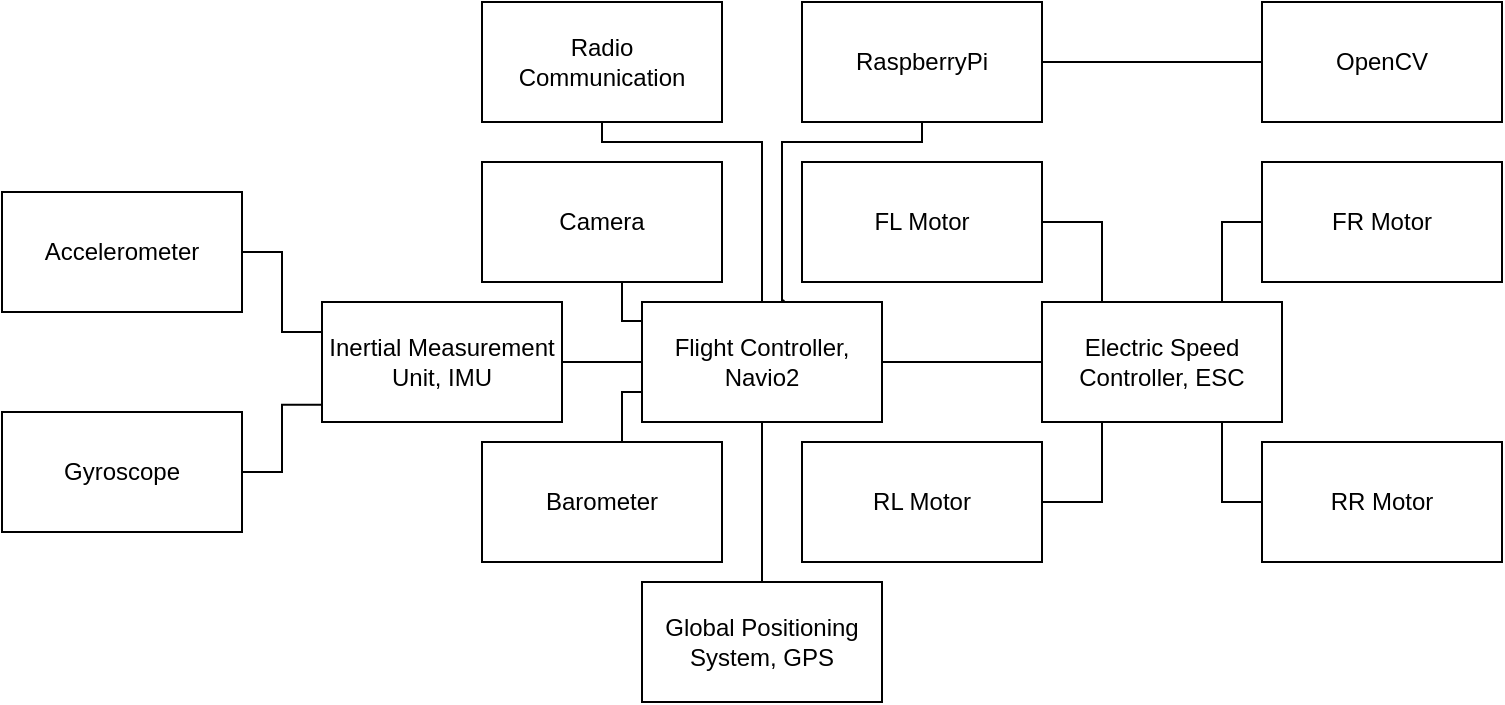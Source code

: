 <mxfile version="20.3.0" type="device"><diagram id="u1VwcRyUV3s2sKjL0R70" name="Page-1"><mxGraphModel dx="1460" dy="759" grid="1" gridSize="10" guides="1" tooltips="1" connect="1" arrows="1" fold="1" page="1" pageScale="1" pageWidth="1100" pageHeight="850" math="0" shadow="0"><root><mxCell id="0"/><mxCell id="1" parent="0"/><mxCell id="VDD0a2bdUrzeX6eoL9tr-3" value="" style="edgeStyle=orthogonalEdgeStyle;rounded=0;orthogonalLoop=1;jettySize=auto;html=1;endArrow=none;endFill=0;" parent="1" source="VDD0a2bdUrzeX6eoL9tr-1" target="VDD0a2bdUrzeX6eoL9tr-2" edge="1"><mxGeometry relative="1" as="geometry"/></mxCell><mxCell id="VDD0a2bdUrzeX6eoL9tr-13" value="" style="edgeStyle=orthogonalEdgeStyle;rounded=0;orthogonalLoop=1;jettySize=auto;html=1;endArrow=none;endFill=0;" parent="1" source="VDD0a2bdUrzeX6eoL9tr-1" target="VDD0a2bdUrzeX6eoL9tr-12" edge="1"><mxGeometry relative="1" as="geometry"/></mxCell><mxCell id="MxUifD1dvPyQTcYLHGeD-2" style="edgeStyle=orthogonalEdgeStyle;rounded=0;orthogonalLoop=1;jettySize=auto;html=1;exitX=0.5;exitY=1;exitDx=0;exitDy=0;endArrow=none;endFill=0;" edge="1" parent="1" source="VDD0a2bdUrzeX6eoL9tr-1" target="MxUifD1dvPyQTcYLHGeD-3"><mxGeometry relative="1" as="geometry"><mxPoint x="400" y="480" as="targetPoint"/></mxGeometry></mxCell><mxCell id="MxUifD1dvPyQTcYLHGeD-6" style="edgeStyle=orthogonalEdgeStyle;rounded=0;orthogonalLoop=1;jettySize=auto;html=1;exitX=0.5;exitY=0;exitDx=0;exitDy=0;endArrow=none;endFill=0;entryX=0.5;entryY=1;entryDx=0;entryDy=0;" edge="1" parent="1" source="VDD0a2bdUrzeX6eoL9tr-1" target="MxUifD1dvPyQTcYLHGeD-7"><mxGeometry relative="1" as="geometry"><mxPoint x="400" y="160" as="targetPoint"/><Array as="points"><mxPoint x="400" y="170"/><mxPoint x="320" y="170"/></Array></mxGeometry></mxCell><mxCell id="MxUifD1dvPyQTcYLHGeD-10" style="edgeStyle=orthogonalEdgeStyle;rounded=0;orthogonalLoop=1;jettySize=auto;html=1;exitX=0.593;exitY=-0.016;exitDx=0;exitDy=0;endArrow=none;endFill=0;exitPerimeter=0;entryX=0.5;entryY=1;entryDx=0;entryDy=0;" edge="1" parent="1" source="VDD0a2bdUrzeX6eoL9tr-1" target="MxUifD1dvPyQTcYLHGeD-9"><mxGeometry relative="1" as="geometry"><mxPoint x="490" y="170" as="targetPoint"/><Array as="points"><mxPoint x="410" y="250"/><mxPoint x="410" y="170"/><mxPoint x="480" y="170"/></Array></mxGeometry></mxCell><mxCell id="VDD0a2bdUrzeX6eoL9tr-1" value="Flight Controller, Navio2" style="rounded=0;whiteSpace=wrap;html=1;" parent="1" vertex="1"><mxGeometry x="340" y="250" width="120" height="60" as="geometry"/></mxCell><mxCell id="VDD0a2bdUrzeX6eoL9tr-5" value="" style="edgeStyle=orthogonalEdgeStyle;rounded=0;orthogonalLoop=1;jettySize=auto;html=1;endArrow=none;endFill=0;exitX=0;exitY=0.25;exitDx=0;exitDy=0;" parent="1" source="VDD0a2bdUrzeX6eoL9tr-2" target="VDD0a2bdUrzeX6eoL9tr-4" edge="1"><mxGeometry relative="1" as="geometry"/></mxCell><mxCell id="VDD0a2bdUrzeX6eoL9tr-7" value="" style="edgeStyle=orthogonalEdgeStyle;rounded=0;orthogonalLoop=1;jettySize=auto;html=1;endArrow=none;endFill=0;exitX=0.002;exitY=0.857;exitDx=0;exitDy=0;exitPerimeter=0;" parent="1" source="VDD0a2bdUrzeX6eoL9tr-2" target="VDD0a2bdUrzeX6eoL9tr-6" edge="1"><mxGeometry relative="1" as="geometry"/></mxCell><mxCell id="VDD0a2bdUrzeX6eoL9tr-11" value="" style="edgeStyle=orthogonalEdgeStyle;rounded=0;orthogonalLoop=1;jettySize=auto;html=1;endArrow=none;endFill=0;exitX=0;exitY=0.75;exitDx=0;exitDy=0;" parent="1" source="VDD0a2bdUrzeX6eoL9tr-1" target="VDD0a2bdUrzeX6eoL9tr-10" edge="1"><mxGeometry relative="1" as="geometry"><mxPoint x="280" y="340" as="sourcePoint"/><Array as="points"><mxPoint x="330" y="295"/></Array></mxGeometry></mxCell><mxCell id="VDD0a2bdUrzeX6eoL9tr-2" value="Inertial Measurement Unit, IMU" style="rounded=0;whiteSpace=wrap;html=1;" parent="1" vertex="1"><mxGeometry x="180" y="250" width="120" height="60" as="geometry"/></mxCell><mxCell id="VDD0a2bdUrzeX6eoL9tr-4" value="Accelerometer" style="whiteSpace=wrap;html=1;rounded=0;" parent="1" vertex="1"><mxGeometry x="20" y="195" width="120" height="60" as="geometry"/></mxCell><mxCell id="VDD0a2bdUrzeX6eoL9tr-6" value="Gyroscope" style="rounded=0;whiteSpace=wrap;html=1;" parent="1" vertex="1"><mxGeometry x="20" y="305" width="120" height="60" as="geometry"/></mxCell><mxCell id="VDD0a2bdUrzeX6eoL9tr-31" style="edgeStyle=orthogonalEdgeStyle;rounded=0;orthogonalLoop=1;jettySize=auto;html=1;exitX=0.5;exitY=1;exitDx=0;exitDy=0;entryX=-0.001;entryY=0.158;entryDx=0;entryDy=0;entryPerimeter=0;endArrow=none;endFill=0;" parent="1" source="VDD0a2bdUrzeX6eoL9tr-8" target="VDD0a2bdUrzeX6eoL9tr-1" edge="1"><mxGeometry relative="1" as="geometry"><Array as="points"><mxPoint x="330" y="260"/></Array></mxGeometry></mxCell><mxCell id="VDD0a2bdUrzeX6eoL9tr-8" value="Camera" style="rounded=0;whiteSpace=wrap;html=1;" parent="1" vertex="1"><mxGeometry x="260" y="180" width="120" height="60" as="geometry"/></mxCell><mxCell id="VDD0a2bdUrzeX6eoL9tr-10" value="Barometer" style="whiteSpace=wrap;html=1;rounded=0;" parent="1" vertex="1"><mxGeometry x="260" y="320" width="120" height="60" as="geometry"/></mxCell><mxCell id="VDD0a2bdUrzeX6eoL9tr-25" style="edgeStyle=orthogonalEdgeStyle;rounded=0;orthogonalLoop=1;jettySize=auto;html=1;exitX=0.25;exitY=1;exitDx=0;exitDy=0;entryX=1;entryY=0.5;entryDx=0;entryDy=0;endArrow=none;endFill=0;" parent="1" source="VDD0a2bdUrzeX6eoL9tr-12" target="VDD0a2bdUrzeX6eoL9tr-22" edge="1"><mxGeometry relative="1" as="geometry"/></mxCell><mxCell id="VDD0a2bdUrzeX6eoL9tr-26" style="edgeStyle=orthogonalEdgeStyle;rounded=0;orthogonalLoop=1;jettySize=auto;html=1;exitX=0.75;exitY=1;exitDx=0;exitDy=0;entryX=0;entryY=0.5;entryDx=0;entryDy=0;endArrow=none;endFill=0;" parent="1" source="VDD0a2bdUrzeX6eoL9tr-12" target="VDD0a2bdUrzeX6eoL9tr-24" edge="1"><mxGeometry relative="1" as="geometry"/></mxCell><mxCell id="VDD0a2bdUrzeX6eoL9tr-27" style="edgeStyle=orthogonalEdgeStyle;rounded=0;orthogonalLoop=1;jettySize=auto;html=1;exitX=0.75;exitY=0;exitDx=0;exitDy=0;entryX=0;entryY=0.5;entryDx=0;entryDy=0;endArrow=none;endFill=0;" parent="1" source="VDD0a2bdUrzeX6eoL9tr-12" target="VDD0a2bdUrzeX6eoL9tr-21" edge="1"><mxGeometry relative="1" as="geometry"/></mxCell><mxCell id="VDD0a2bdUrzeX6eoL9tr-28" style="edgeStyle=orthogonalEdgeStyle;rounded=0;orthogonalLoop=1;jettySize=auto;html=1;exitX=0.25;exitY=0;exitDx=0;exitDy=0;entryX=1;entryY=0.5;entryDx=0;entryDy=0;endArrow=none;endFill=0;" parent="1" source="VDD0a2bdUrzeX6eoL9tr-12" target="VDD0a2bdUrzeX6eoL9tr-23" edge="1"><mxGeometry relative="1" as="geometry"><Array as="points"><mxPoint x="570" y="210"/></Array></mxGeometry></mxCell><mxCell id="VDD0a2bdUrzeX6eoL9tr-12" value="Electric Speed Controller, ESC" style="whiteSpace=wrap;html=1;rounded=0;" parent="1" vertex="1"><mxGeometry x="540" y="250" width="120" height="60" as="geometry"/></mxCell><mxCell id="VDD0a2bdUrzeX6eoL9tr-21" value="FR Motor" style="rounded=0;whiteSpace=wrap;html=1;" parent="1" vertex="1"><mxGeometry x="650" y="180" width="120" height="60" as="geometry"/></mxCell><mxCell id="VDD0a2bdUrzeX6eoL9tr-22" value="RL Motor" style="rounded=0;whiteSpace=wrap;html=1;" parent="1" vertex="1"><mxGeometry x="420" y="320" width="120" height="60" as="geometry"/></mxCell><mxCell id="VDD0a2bdUrzeX6eoL9tr-23" value="FL Motor" style="rounded=0;whiteSpace=wrap;html=1;" parent="1" vertex="1"><mxGeometry x="420" y="180" width="120" height="60" as="geometry"/></mxCell><mxCell id="VDD0a2bdUrzeX6eoL9tr-24" value="RR Motor" style="rounded=0;whiteSpace=wrap;html=1;" parent="1" vertex="1"><mxGeometry x="650" y="320" width="120" height="60" as="geometry"/></mxCell><mxCell id="MxUifD1dvPyQTcYLHGeD-3" value="Global Positioning System, GPS" style="rounded=0;whiteSpace=wrap;html=1;" vertex="1" parent="1"><mxGeometry x="340" y="390" width="120" height="60" as="geometry"/></mxCell><mxCell id="MxUifD1dvPyQTcYLHGeD-7" value="Radio Communication" style="rounded=0;whiteSpace=wrap;html=1;" vertex="1" parent="1"><mxGeometry x="260" y="100" width="120" height="60" as="geometry"/></mxCell><mxCell id="MxUifD1dvPyQTcYLHGeD-12" value="" style="edgeStyle=orthogonalEdgeStyle;rounded=0;orthogonalLoop=1;jettySize=auto;html=1;endArrow=none;endFill=0;" edge="1" parent="1" source="MxUifD1dvPyQTcYLHGeD-9" target="MxUifD1dvPyQTcYLHGeD-11"><mxGeometry relative="1" as="geometry"/></mxCell><mxCell id="MxUifD1dvPyQTcYLHGeD-9" value="RaspberryPi" style="rounded=0;whiteSpace=wrap;html=1;" vertex="1" parent="1"><mxGeometry x="420" y="100" width="120" height="60" as="geometry"/></mxCell><mxCell id="MxUifD1dvPyQTcYLHGeD-11" value="OpenCV" style="rounded=0;whiteSpace=wrap;html=1;" vertex="1" parent="1"><mxGeometry x="650" y="100" width="120" height="60" as="geometry"/></mxCell></root></mxGraphModel></diagram></mxfile>